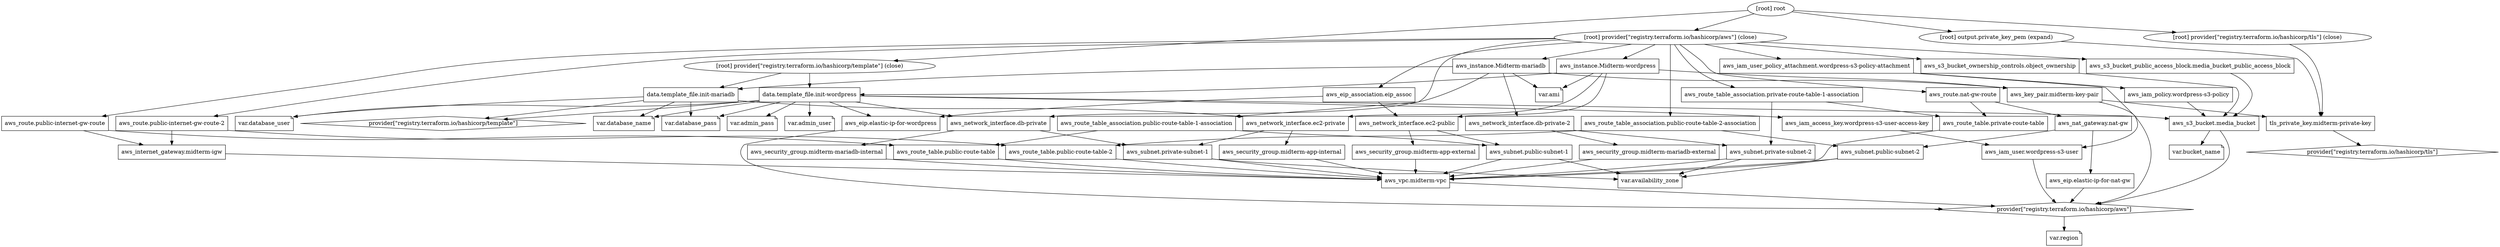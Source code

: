 digraph {
	compound = "true"
	newrank = "true"
	subgraph "root" {
		"[root] aws_eip.elastic-ip-for-nat-gw (expand)" [label = "aws_eip.elastic-ip-for-nat-gw", shape = "box"]
		"[root] aws_eip.elastic-ip-for-wordpress (expand)" [label = "aws_eip.elastic-ip-for-wordpress", shape = "box"]
		"[root] aws_eip_association.eip_assoc (expand)" [label = "aws_eip_association.eip_assoc", shape = "box"]
		"[root] aws_iam_access_key.wordpress-s3-user-access-key (expand)" [label = "aws_iam_access_key.wordpress-s3-user-access-key", shape = "box"]
		"[root] aws_iam_policy.wordpress-s3-policy (expand)" [label = "aws_iam_policy.wordpress-s3-policy", shape = "box"]
		"[root] aws_iam_user.wordpress-s3-user (expand)" [label = "aws_iam_user.wordpress-s3-user", shape = "box"]
		"[root] aws_iam_user_policy_attachment.wordpress-s3-policy-attachment (expand)" [label = "aws_iam_user_policy_attachment.wordpress-s3-policy-attachment", shape = "box"]
		"[root] aws_instance.Midterm-mariadb (expand)" [label = "aws_instance.Midterm-mariadb", shape = "box"]
		"[root] aws_instance.Midterm-wordpress (expand)" [label = "aws_instance.Midterm-wordpress", shape = "box"]
		"[root] aws_internet_gateway.midterm-igw (expand)" [label = "aws_internet_gateway.midterm-igw", shape = "box"]
		"[root] aws_key_pair.midterm-key-pair (expand)" [label = "aws_key_pair.midterm-key-pair", shape = "box"]
		"[root] aws_nat_gateway.nat-gw (expand)" [label = "aws_nat_gateway.nat-gw", shape = "box"]
		"[root] aws_network_interface.db-private (expand)" [label = "aws_network_interface.db-private", shape = "box"]
		"[root] aws_network_interface.db-private-2 (expand)" [label = "aws_network_interface.db-private-2", shape = "box"]
		"[root] aws_network_interface.ec2-private (expand)" [label = "aws_network_interface.ec2-private", shape = "box"]
		"[root] aws_network_interface.ec2-public (expand)" [label = "aws_network_interface.ec2-public", shape = "box"]
		"[root] aws_route.nat-gw-route (expand)" [label = "aws_route.nat-gw-route", shape = "box"]
		"[root] aws_route.public-internet-gw-route (expand)" [label = "aws_route.public-internet-gw-route", shape = "box"]
		"[root] aws_route.public-internet-gw-route-2 (expand)" [label = "aws_route.public-internet-gw-route-2", shape = "box"]
		"[root] aws_route_table.private-route-table (expand)" [label = "aws_route_table.private-route-table", shape = "box"]
		"[root] aws_route_table.public-route-table (expand)" [label = "aws_route_table.public-route-table", shape = "box"]
		"[root] aws_route_table.public-route-table-2 (expand)" [label = "aws_route_table.public-route-table-2", shape = "box"]
		"[root] aws_route_table_association.private-route-table-1-association (expand)" [label = "aws_route_table_association.private-route-table-1-association", shape = "box"]
		"[root] aws_route_table_association.public-route-table-1-association (expand)" [label = "aws_route_table_association.public-route-table-1-association", shape = "box"]
		"[root] aws_route_table_association.public-route-table-2-association (expand)" [label = "aws_route_table_association.public-route-table-2-association", shape = "box"]
		"[root] aws_s3_bucket.media_bucket (expand)" [label = "aws_s3_bucket.media_bucket", shape = "box"]
		"[root] aws_s3_bucket_ownership_controls.object_ownership (expand)" [label = "aws_s3_bucket_ownership_controls.object_ownership", shape = "box"]
		"[root] aws_s3_bucket_public_access_block.media_bucket_public_access_block (expand)" [label = "aws_s3_bucket_public_access_block.media_bucket_public_access_block", shape = "box"]
		"[root] aws_security_group.midterm-app-external (expand)" [label = "aws_security_group.midterm-app-external", shape = "box"]
		"[root] aws_security_group.midterm-app-internal (expand)" [label = "aws_security_group.midterm-app-internal", shape = "box"]
		"[root] aws_security_group.midterm-mariadb-external (expand)" [label = "aws_security_group.midterm-mariadb-external", shape = "box"]
		"[root] aws_security_group.midterm-mariadb-internal (expand)" [label = "aws_security_group.midterm-mariadb-internal", shape = "box"]
		"[root] aws_subnet.private-subnet-1 (expand)" [label = "aws_subnet.private-subnet-1", shape = "box"]
		"[root] aws_subnet.private-subnet-2 (expand)" [label = "aws_subnet.private-subnet-2", shape = "box"]
		"[root] aws_subnet.public-subnet-1 (expand)" [label = "aws_subnet.public-subnet-1", shape = "box"]
		"[root] aws_subnet.public-subnet-2 (expand)" [label = "aws_subnet.public-subnet-2", shape = "box"]
		"[root] aws_vpc.midterm-vpc (expand)" [label = "aws_vpc.midterm-vpc", shape = "box"]
		"[root] data.template_file.init-mariadb (expand)" [label = "data.template_file.init-mariadb", shape = "box"]
		"[root] data.template_file.init-wordpress (expand)" [label = "data.template_file.init-wordpress", shape = "box"]
		"[root] provider[\"registry.terraform.io/hashicorp/aws\"]" [label = "provider[\"registry.terraform.io/hashicorp/aws\"]", shape = "diamond"]
		"[root] provider[\"registry.terraform.io/hashicorp/template\"]" [label = "provider[\"registry.terraform.io/hashicorp/template\"]", shape = "diamond"]
		"[root] provider[\"registry.terraform.io/hashicorp/tls\"]" [label = "provider[\"registry.terraform.io/hashicorp/tls\"]", shape = "diamond"]
		"[root] tls_private_key.midterm-private-key (expand)" [label = "tls_private_key.midterm-private-key", shape = "box"]
		"[root] var.admin_pass" [label = "var.admin_pass", shape = "note"]
		"[root] var.admin_user" [label = "var.admin_user", shape = "note"]
		"[root] var.ami" [label = "var.ami", shape = "note"]
		"[root] var.availability_zone" [label = "var.availability_zone", shape = "note"]
		"[root] var.bucket_name" [label = "var.bucket_name", shape = "note"]
		"[root] var.database_name" [label = "var.database_name", shape = "note"]
		"[root] var.database_pass" [label = "var.database_pass", shape = "note"]
		"[root] var.database_user" [label = "var.database_user", shape = "note"]
		"[root] var.region" [label = "var.region", shape = "note"]
		"[root] aws_eip.elastic-ip-for-nat-gw (expand)" -> "[root] provider[\"registry.terraform.io/hashicorp/aws\"]"
		"[root] aws_eip.elastic-ip-for-wordpress (expand)" -> "[root] provider[\"registry.terraform.io/hashicorp/aws\"]"
		"[root] aws_eip_association.eip_assoc (expand)" -> "[root] aws_eip.elastic-ip-for-wordpress (expand)"
		"[root] aws_eip_association.eip_assoc (expand)" -> "[root] aws_network_interface.ec2-public (expand)"
		"[root] aws_iam_access_key.wordpress-s3-user-access-key (expand)" -> "[root] aws_iam_user.wordpress-s3-user (expand)"
		"[root] aws_iam_policy.wordpress-s3-policy (expand)" -> "[root] aws_s3_bucket.media_bucket (expand)"
		"[root] aws_iam_user.wordpress-s3-user (expand)" -> "[root] provider[\"registry.terraform.io/hashicorp/aws\"]"
		"[root] aws_iam_user_policy_attachment.wordpress-s3-policy-attachment (expand)" -> "[root] aws_iam_policy.wordpress-s3-policy (expand)"
		"[root] aws_iam_user_policy_attachment.wordpress-s3-policy-attachment (expand)" -> "[root] aws_iam_user.wordpress-s3-user (expand)"
		"[root] aws_instance.Midterm-mariadb (expand)" -> "[root] aws_key_pair.midterm-key-pair (expand)"
		"[root] aws_instance.Midterm-mariadb (expand)" -> "[root] aws_network_interface.db-private (expand)"
		"[root] aws_instance.Midterm-mariadb (expand)" -> "[root] aws_network_interface.db-private-2 (expand)"
		"[root] aws_instance.Midterm-mariadb (expand)" -> "[root] data.template_file.init-mariadb (expand)"
		"[root] aws_instance.Midterm-mariadb (expand)" -> "[root] var.ami"
		"[root] aws_instance.Midterm-wordpress (expand)" -> "[root] aws_key_pair.midterm-key-pair (expand)"
		"[root] aws_instance.Midterm-wordpress (expand)" -> "[root] aws_network_interface.ec2-private (expand)"
		"[root] aws_instance.Midterm-wordpress (expand)" -> "[root] aws_network_interface.ec2-public (expand)"
		"[root] aws_instance.Midterm-wordpress (expand)" -> "[root] data.template_file.init-wordpress (expand)"
		"[root] aws_instance.Midterm-wordpress (expand)" -> "[root] var.ami"
		"[root] aws_internet_gateway.midterm-igw (expand)" -> "[root] aws_vpc.midterm-vpc (expand)"
		"[root] aws_key_pair.midterm-key-pair (expand)" -> "[root] provider[\"registry.terraform.io/hashicorp/aws\"]"
		"[root] aws_key_pair.midterm-key-pair (expand)" -> "[root] tls_private_key.midterm-private-key (expand)"
		"[root] aws_nat_gateway.nat-gw (expand)" -> "[root] aws_eip.elastic-ip-for-nat-gw (expand)"
		"[root] aws_nat_gateway.nat-gw (expand)" -> "[root] aws_subnet.public-subnet-2 (expand)"
		"[root] aws_network_interface.db-private (expand)" -> "[root] aws_security_group.midterm-mariadb-internal (expand)"
		"[root] aws_network_interface.db-private (expand)" -> "[root] aws_subnet.private-subnet-1 (expand)"
		"[root] aws_network_interface.db-private-2 (expand)" -> "[root] aws_security_group.midterm-mariadb-external (expand)"
		"[root] aws_network_interface.db-private-2 (expand)" -> "[root] aws_subnet.private-subnet-2 (expand)"
		"[root] aws_network_interface.ec2-private (expand)" -> "[root] aws_security_group.midterm-app-internal (expand)"
		"[root] aws_network_interface.ec2-private (expand)" -> "[root] aws_subnet.private-subnet-1 (expand)"
		"[root] aws_network_interface.ec2-public (expand)" -> "[root] aws_security_group.midterm-app-external (expand)"
		"[root] aws_network_interface.ec2-public (expand)" -> "[root] aws_subnet.public-subnet-1 (expand)"
		"[root] aws_route.nat-gw-route (expand)" -> "[root] aws_nat_gateway.nat-gw (expand)"
		"[root] aws_route.nat-gw-route (expand)" -> "[root] aws_route_table.private-route-table (expand)"
		"[root] aws_route.public-internet-gw-route (expand)" -> "[root] aws_internet_gateway.midterm-igw (expand)"
		"[root] aws_route.public-internet-gw-route (expand)" -> "[root] aws_route_table.public-route-table (expand)"
		"[root] aws_route.public-internet-gw-route-2 (expand)" -> "[root] aws_internet_gateway.midterm-igw (expand)"
		"[root] aws_route.public-internet-gw-route-2 (expand)" -> "[root] aws_route_table.public-route-table-2 (expand)"
		"[root] aws_route_table.private-route-table (expand)" -> "[root] aws_vpc.midterm-vpc (expand)"
		"[root] aws_route_table.public-route-table (expand)" -> "[root] aws_vpc.midterm-vpc (expand)"
		"[root] aws_route_table.public-route-table-2 (expand)" -> "[root] aws_vpc.midterm-vpc (expand)"
		"[root] aws_route_table_association.private-route-table-1-association (expand)" -> "[root] aws_route_table.private-route-table (expand)"
		"[root] aws_route_table_association.private-route-table-1-association (expand)" -> "[root] aws_subnet.private-subnet-2 (expand)"
		"[root] aws_route_table_association.public-route-table-1-association (expand)" -> "[root] aws_route_table.public-route-table (expand)"
		"[root] aws_route_table_association.public-route-table-1-association (expand)" -> "[root] aws_subnet.public-subnet-1 (expand)"
		"[root] aws_route_table_association.public-route-table-2-association (expand)" -> "[root] aws_route_table.public-route-table-2 (expand)"
		"[root] aws_route_table_association.public-route-table-2-association (expand)" -> "[root] aws_subnet.public-subnet-2 (expand)"
		"[root] aws_s3_bucket.media_bucket (expand)" -> "[root] provider[\"registry.terraform.io/hashicorp/aws\"]"
		"[root] aws_s3_bucket.media_bucket (expand)" -> "[root] var.bucket_name"
		"[root] aws_s3_bucket_ownership_controls.object_ownership (expand)" -> "[root] aws_s3_bucket.media_bucket (expand)"
		"[root] aws_s3_bucket_public_access_block.media_bucket_public_access_block (expand)" -> "[root] aws_s3_bucket.media_bucket (expand)"
		"[root] aws_security_group.midterm-app-external (expand)" -> "[root] aws_vpc.midterm-vpc (expand)"
		"[root] aws_security_group.midterm-app-internal (expand)" -> "[root] aws_vpc.midterm-vpc (expand)"
		"[root] aws_security_group.midterm-mariadb-external (expand)" -> "[root] aws_vpc.midterm-vpc (expand)"
		"[root] aws_security_group.midterm-mariadb-internal (expand)" -> "[root] aws_vpc.midterm-vpc (expand)"
		"[root] aws_subnet.private-subnet-1 (expand)" -> "[root] aws_vpc.midterm-vpc (expand)"
		"[root] aws_subnet.private-subnet-1 (expand)" -> "[root] var.availability_zone"
		"[root] aws_subnet.private-subnet-2 (expand)" -> "[root] aws_vpc.midterm-vpc (expand)"
		"[root] aws_subnet.private-subnet-2 (expand)" -> "[root] var.availability_zone"
		"[root] aws_subnet.public-subnet-1 (expand)" -> "[root] aws_vpc.midterm-vpc (expand)"
		"[root] aws_subnet.public-subnet-1 (expand)" -> "[root] var.availability_zone"
		"[root] aws_subnet.public-subnet-2 (expand)" -> "[root] aws_vpc.midterm-vpc (expand)"
		"[root] aws_subnet.public-subnet-2 (expand)" -> "[root] var.availability_zone"
		"[root] aws_vpc.midterm-vpc (expand)" -> "[root] provider[\"registry.terraform.io/hashicorp/aws\"]"
		"[root] data.template_file.init-mariadb (expand)" -> "[root] aws_network_interface.ec2-private (expand)"
		"[root] data.template_file.init-mariadb (expand)" -> "[root] provider[\"registry.terraform.io/hashicorp/template\"]"
		"[root] data.template_file.init-mariadb (expand)" -> "[root] var.database_name"
		"[root] data.template_file.init-mariadb (expand)" -> "[root] var.database_pass"
		"[root] data.template_file.init-mariadb (expand)" -> "[root] var.database_user"
		"[root] data.template_file.init-wordpress (expand)" -> "[root] aws_eip.elastic-ip-for-wordpress (expand)"
		"[root] data.template_file.init-wordpress (expand)" -> "[root] aws_iam_access_key.wordpress-s3-user-access-key (expand)"
		"[root] data.template_file.init-wordpress (expand)" -> "[root] aws_network_interface.db-private (expand)"
		"[root] data.template_file.init-wordpress (expand)" -> "[root] aws_s3_bucket.media_bucket (expand)"
		"[root] data.template_file.init-wordpress (expand)" -> "[root] provider[\"registry.terraform.io/hashicorp/template\"]"
		"[root] data.template_file.init-wordpress (expand)" -> "[root] var.admin_pass"
		"[root] data.template_file.init-wordpress (expand)" -> "[root] var.admin_user"
		"[root] data.template_file.init-wordpress (expand)" -> "[root] var.database_name"
		"[root] data.template_file.init-wordpress (expand)" -> "[root] var.database_pass"
		"[root] data.template_file.init-wordpress (expand)" -> "[root] var.database_user"
		"[root] output.private_key_pem (expand)" -> "[root] tls_private_key.midterm-private-key (expand)"
		"[root] provider[\"registry.terraform.io/hashicorp/aws\"] (close)" -> "[root] aws_eip_association.eip_assoc (expand)"
		"[root] provider[\"registry.terraform.io/hashicorp/aws\"] (close)" -> "[root] aws_iam_user_policy_attachment.wordpress-s3-policy-attachment (expand)"
		"[root] provider[\"registry.terraform.io/hashicorp/aws\"] (close)" -> "[root] aws_instance.Midterm-mariadb (expand)"
		"[root] provider[\"registry.terraform.io/hashicorp/aws\"] (close)" -> "[root] aws_instance.Midterm-wordpress (expand)"
		"[root] provider[\"registry.terraform.io/hashicorp/aws\"] (close)" -> "[root] aws_route.nat-gw-route (expand)"
		"[root] provider[\"registry.terraform.io/hashicorp/aws\"] (close)" -> "[root] aws_route.public-internet-gw-route (expand)"
		"[root] provider[\"registry.terraform.io/hashicorp/aws\"] (close)" -> "[root] aws_route.public-internet-gw-route-2 (expand)"
		"[root] provider[\"registry.terraform.io/hashicorp/aws\"] (close)" -> "[root] aws_route_table_association.private-route-table-1-association (expand)"
		"[root] provider[\"registry.terraform.io/hashicorp/aws\"] (close)" -> "[root] aws_route_table_association.public-route-table-1-association (expand)"
		"[root] provider[\"registry.terraform.io/hashicorp/aws\"] (close)" -> "[root] aws_route_table_association.public-route-table-2-association (expand)"
		"[root] provider[\"registry.terraform.io/hashicorp/aws\"] (close)" -> "[root] aws_s3_bucket_ownership_controls.object_ownership (expand)"
		"[root] provider[\"registry.terraform.io/hashicorp/aws\"] (close)" -> "[root] aws_s3_bucket_public_access_block.media_bucket_public_access_block (expand)"
		"[root] provider[\"registry.terraform.io/hashicorp/aws\"]" -> "[root] var.region"
		"[root] provider[\"registry.terraform.io/hashicorp/template\"] (close)" -> "[root] data.template_file.init-mariadb (expand)"
		"[root] provider[\"registry.terraform.io/hashicorp/template\"] (close)" -> "[root] data.template_file.init-wordpress (expand)"
		"[root] provider[\"registry.terraform.io/hashicorp/tls\"] (close)" -> "[root] tls_private_key.midterm-private-key (expand)"
		"[root] root" -> "[root] output.private_key_pem (expand)"
		"[root] root" -> "[root] provider[\"registry.terraform.io/hashicorp/aws\"] (close)"
		"[root] root" -> "[root] provider[\"registry.terraform.io/hashicorp/template\"] (close)"
		"[root] root" -> "[root] provider[\"registry.terraform.io/hashicorp/tls\"] (close)"
		"[root] tls_private_key.midterm-private-key (expand)" -> "[root] provider[\"registry.terraform.io/hashicorp/tls\"]"
	}
}
